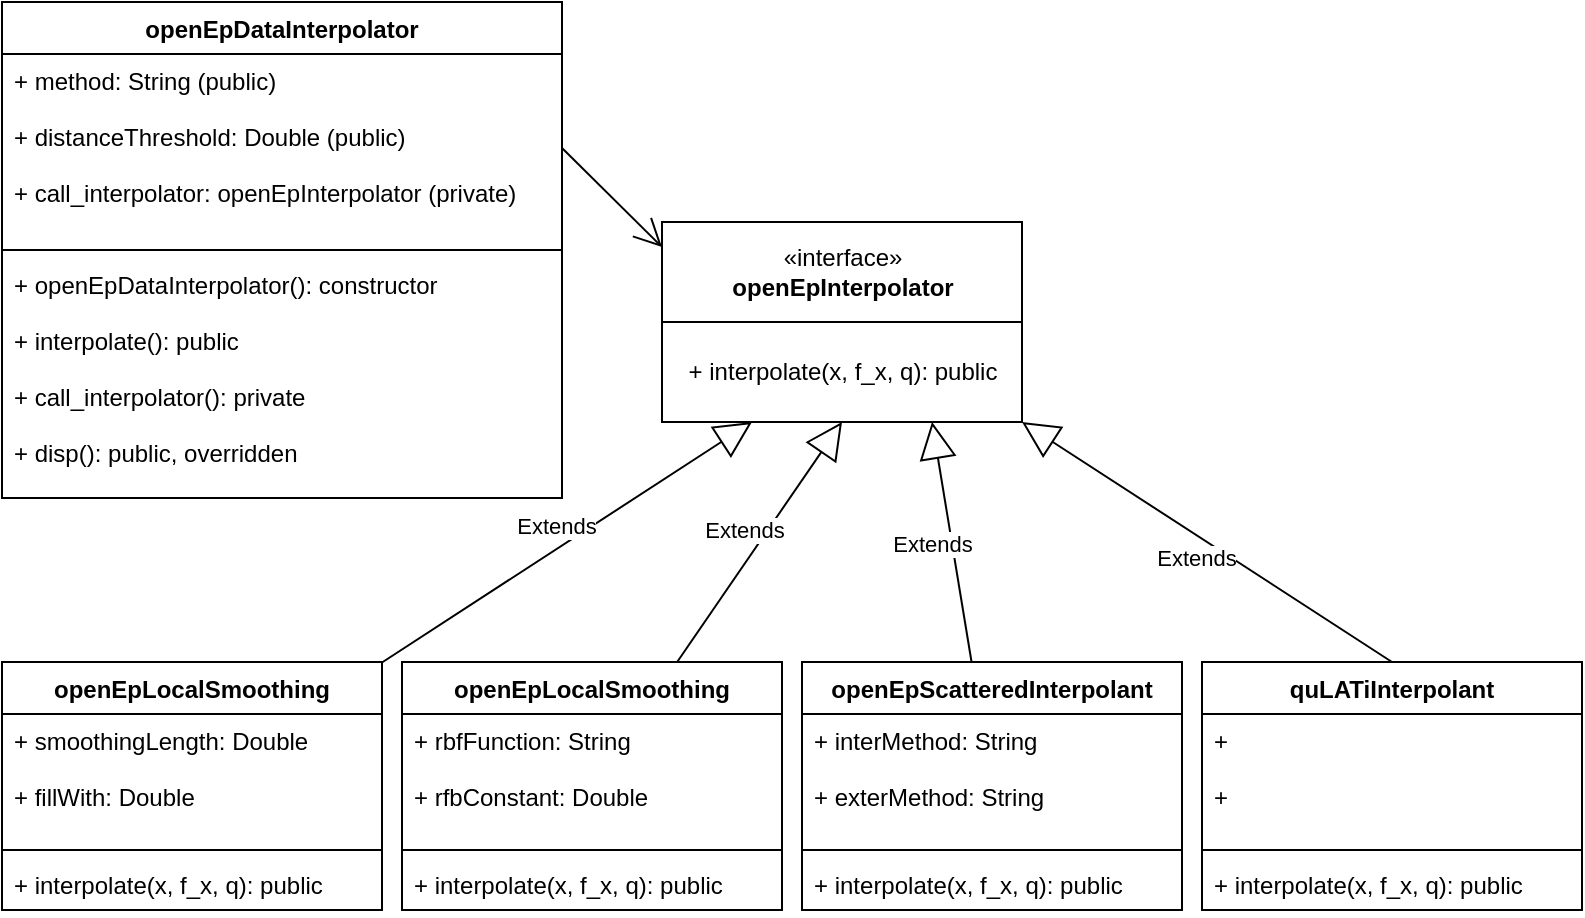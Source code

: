<mxfile version="14.8.3" type="github">
  <diagram id="jgYHGT9bPeA_kPWx9DmP" name="Page-1">
    <mxGraphModel dx="599" dy="727" grid="1" gridSize="10" guides="1" tooltips="1" connect="1" arrows="1" fold="1" page="1" pageScale="1" pageWidth="827" pageHeight="1169" math="0" shadow="0">
      <root>
        <mxCell id="0" />
        <mxCell id="1" parent="0" />
        <mxCell id="zvqzcq4YEUCvtmfPgBdI-1" value="openEpDataInterpolator" style="swimlane;fontStyle=1;align=center;verticalAlign=top;childLayout=stackLayout;horizontal=1;startSize=26;horizontalStack=0;resizeParent=1;resizeParentMax=0;resizeLast=0;collapsible=1;marginBottom=0;" parent="1" vertex="1">
          <mxGeometry x="20" y="150" width="280" height="248" as="geometry" />
        </mxCell>
        <mxCell id="zvqzcq4YEUCvtmfPgBdI-2" value="+ method: String (public)&#xa;&#xa;+ distanceThreshold: Double (public)&#xa;&#xa;+ call_interpolator: openEpInterpolator (private)" style="text;strokeColor=none;fillColor=none;align=left;verticalAlign=top;spacingLeft=4;spacingRight=4;overflow=hidden;rotatable=0;points=[[0,0.5],[1,0.5]];portConstraint=eastwest;" parent="zvqzcq4YEUCvtmfPgBdI-1" vertex="1">
          <mxGeometry y="26" width="280" height="94" as="geometry" />
        </mxCell>
        <mxCell id="zvqzcq4YEUCvtmfPgBdI-3" value="" style="line;strokeWidth=1;fillColor=none;align=left;verticalAlign=middle;spacingTop=-1;spacingLeft=3;spacingRight=3;rotatable=0;labelPosition=right;points=[];portConstraint=eastwest;" parent="zvqzcq4YEUCvtmfPgBdI-1" vertex="1">
          <mxGeometry y="120" width="280" height="8" as="geometry" />
        </mxCell>
        <mxCell id="zvqzcq4YEUCvtmfPgBdI-4" value="+ openEpDataInterpolator(): constructor&#xa;&#xa;+ interpolate(): public&#xa;&#xa;+ call_interpolator(): private&#xa;&#xa;+ disp(): public, overridden" style="text;strokeColor=none;fillColor=none;align=left;verticalAlign=top;spacingLeft=4;spacingRight=4;overflow=hidden;rotatable=0;points=[[0,0.5],[1,0.5]];portConstraint=eastwest;" parent="zvqzcq4YEUCvtmfPgBdI-1" vertex="1">
          <mxGeometry y="128" width="280" height="120" as="geometry" />
        </mxCell>
        <mxCell id="zvqzcq4YEUCvtmfPgBdI-5" value="openEpScatteredInterpolant" style="swimlane;fontStyle=1;align=center;verticalAlign=top;childLayout=stackLayout;horizontal=1;startSize=26;horizontalStack=0;resizeParent=1;resizeParentMax=0;resizeLast=0;collapsible=1;marginBottom=0;" parent="1" vertex="1">
          <mxGeometry x="420" y="480" width="190" height="124" as="geometry" />
        </mxCell>
        <mxCell id="zvqzcq4YEUCvtmfPgBdI-6" value="+ interMethod: String&#xa;&#xa;+ exterMethod: String" style="text;strokeColor=none;fillColor=none;align=left;verticalAlign=top;spacingLeft=4;spacingRight=4;overflow=hidden;rotatable=0;points=[[0,0.5],[1,0.5]];portConstraint=eastwest;" parent="zvqzcq4YEUCvtmfPgBdI-5" vertex="1">
          <mxGeometry y="26" width="190" height="64" as="geometry" />
        </mxCell>
        <mxCell id="zvqzcq4YEUCvtmfPgBdI-7" value="" style="line;strokeWidth=1;fillColor=none;align=left;verticalAlign=middle;spacingTop=-1;spacingLeft=3;spacingRight=3;rotatable=0;labelPosition=right;points=[];portConstraint=eastwest;" parent="zvqzcq4YEUCvtmfPgBdI-5" vertex="1">
          <mxGeometry y="90" width="190" height="8" as="geometry" />
        </mxCell>
        <mxCell id="zvqzcq4YEUCvtmfPgBdI-8" value="+ interpolate(x, f_x, q): public" style="text;strokeColor=none;fillColor=none;align=left;verticalAlign=top;spacingLeft=4;spacingRight=4;overflow=hidden;rotatable=0;points=[[0,0.5],[1,0.5]];portConstraint=eastwest;" parent="zvqzcq4YEUCvtmfPgBdI-5" vertex="1">
          <mxGeometry y="98" width="190" height="26" as="geometry" />
        </mxCell>
        <mxCell id="zvqzcq4YEUCvtmfPgBdI-9" value="openEpLocalSmoothing" style="swimlane;fontStyle=1;align=center;verticalAlign=top;childLayout=stackLayout;horizontal=1;startSize=26;horizontalStack=0;resizeParent=1;resizeParentMax=0;resizeLast=0;collapsible=1;marginBottom=0;" parent="1" vertex="1">
          <mxGeometry x="20" y="480" width="190" height="124" as="geometry" />
        </mxCell>
        <mxCell id="zvqzcq4YEUCvtmfPgBdI-10" value="+ smoothingLength: Double&#xa;&#xa;+ fillWith: Double" style="text;strokeColor=none;fillColor=none;align=left;verticalAlign=top;spacingLeft=4;spacingRight=4;overflow=hidden;rotatable=0;points=[[0,0.5],[1,0.5]];portConstraint=eastwest;" parent="zvqzcq4YEUCvtmfPgBdI-9" vertex="1">
          <mxGeometry y="26" width="190" height="64" as="geometry" />
        </mxCell>
        <mxCell id="zvqzcq4YEUCvtmfPgBdI-11" value="" style="line;strokeWidth=1;fillColor=none;align=left;verticalAlign=middle;spacingTop=-1;spacingLeft=3;spacingRight=3;rotatable=0;labelPosition=right;points=[];portConstraint=eastwest;" parent="zvqzcq4YEUCvtmfPgBdI-9" vertex="1">
          <mxGeometry y="90" width="190" height="8" as="geometry" />
        </mxCell>
        <mxCell id="zvqzcq4YEUCvtmfPgBdI-12" value="+ interpolate(x, f_x, q): public" style="text;strokeColor=none;fillColor=none;align=left;verticalAlign=top;spacingLeft=4;spacingRight=4;overflow=hidden;rotatable=0;points=[[0,0.5],[1,0.5]];portConstraint=eastwest;" parent="zvqzcq4YEUCvtmfPgBdI-9" vertex="1">
          <mxGeometry y="98" width="190" height="26" as="geometry" />
        </mxCell>
        <mxCell id="zvqzcq4YEUCvtmfPgBdI-13" value="openEpLocalSmoothing" style="swimlane;fontStyle=1;align=center;verticalAlign=top;childLayout=stackLayout;horizontal=1;startSize=26;horizontalStack=0;resizeParent=1;resizeParentMax=0;resizeLast=0;collapsible=1;marginBottom=0;" parent="1" vertex="1">
          <mxGeometry x="220" y="480" width="190" height="124" as="geometry" />
        </mxCell>
        <mxCell id="zvqzcq4YEUCvtmfPgBdI-14" value="+ rbfFunction: String&#xa;&#xa;+ rfbConstant: Double" style="text;strokeColor=none;fillColor=none;align=left;verticalAlign=top;spacingLeft=4;spacingRight=4;overflow=hidden;rotatable=0;points=[[0,0.5],[1,0.5]];portConstraint=eastwest;" parent="zvqzcq4YEUCvtmfPgBdI-13" vertex="1">
          <mxGeometry y="26" width="190" height="64" as="geometry" />
        </mxCell>
        <mxCell id="zvqzcq4YEUCvtmfPgBdI-15" value="" style="line;strokeWidth=1;fillColor=none;align=left;verticalAlign=middle;spacingTop=-1;spacingLeft=3;spacingRight=3;rotatable=0;labelPosition=right;points=[];portConstraint=eastwest;" parent="zvqzcq4YEUCvtmfPgBdI-13" vertex="1">
          <mxGeometry y="90" width="190" height="8" as="geometry" />
        </mxCell>
        <mxCell id="zvqzcq4YEUCvtmfPgBdI-16" value="+ interpolate(x, f_x, q): public" style="text;strokeColor=none;fillColor=none;align=left;verticalAlign=top;spacingLeft=4;spacingRight=4;overflow=hidden;rotatable=0;points=[[0,0.5],[1,0.5]];portConstraint=eastwest;" parent="zvqzcq4YEUCvtmfPgBdI-13" vertex="1">
          <mxGeometry y="98" width="190" height="26" as="geometry" />
        </mxCell>
        <mxCell id="zvqzcq4YEUCvtmfPgBdI-17" value="" style="endArrow=open;endFill=1;endSize=12;html=1;exitX=1;exitY=0.5;exitDx=0;exitDy=0;entryX=0;entryY=0.25;entryDx=0;entryDy=0;" parent="1" source="zvqzcq4YEUCvtmfPgBdI-2" target="zvqzcq4YEUCvtmfPgBdI-27" edge="1">
          <mxGeometry width="160" relative="1" as="geometry">
            <mxPoint x="270" y="510" as="sourcePoint" />
            <mxPoint x="442.07" y="182.012" as="targetPoint" />
            <Array as="points" />
          </mxGeometry>
        </mxCell>
        <mxCell id="zvqzcq4YEUCvtmfPgBdI-22" value="Extends" style="endArrow=block;endSize=16;endFill=0;html=1;entryX=0.25;entryY=1;entryDx=0;entryDy=0;" parent="1" source="zvqzcq4YEUCvtmfPgBdI-9" target="zvqzcq4YEUCvtmfPgBdI-33" edge="1">
          <mxGeometry y="10" width="160" relative="1" as="geometry">
            <mxPoint x="730" y="870" as="sourcePoint" />
            <mxPoint x="490" y="310" as="targetPoint" />
            <mxPoint as="offset" />
          </mxGeometry>
        </mxCell>
        <mxCell id="zvqzcq4YEUCvtmfPgBdI-34" value="Extends" style="endArrow=block;endSize=16;endFill=0;html=1;entryX=0.5;entryY=1;entryDx=0;entryDy=0;" parent="1" source="zvqzcq4YEUCvtmfPgBdI-13" target="zvqzcq4YEUCvtmfPgBdI-33" edge="1">
          <mxGeometry y="10" width="160" relative="1" as="geometry">
            <mxPoint x="269.108" y="490" as="sourcePoint" />
            <mxPoint x="550" y="320" as="targetPoint" />
            <mxPoint as="offset" />
          </mxGeometry>
        </mxCell>
        <mxCell id="zvqzcq4YEUCvtmfPgBdI-35" value="Extends" style="endArrow=block;endSize=16;endFill=0;html=1;entryX=0.75;entryY=1;entryDx=0;entryDy=0;" parent="1" source="zvqzcq4YEUCvtmfPgBdI-5" target="zvqzcq4YEUCvtmfPgBdI-33" edge="1">
          <mxGeometry y="10" width="160" relative="1" as="geometry">
            <mxPoint x="468.085" y="490" as="sourcePoint" />
            <mxPoint x="550" y="270" as="targetPoint" />
            <mxPoint as="offset" />
          </mxGeometry>
        </mxCell>
        <mxCell id="zvqzcq4YEUCvtmfPgBdI-36" value="" style="group" parent="1" vertex="1" connectable="0">
          <mxGeometry x="350" y="260" width="180" height="100" as="geometry" />
        </mxCell>
        <mxCell id="zvqzcq4YEUCvtmfPgBdI-27" value="«interface»&lt;br&gt;&lt;b&gt;openEpInterpolator&lt;/b&gt;" style="html=1;" parent="zvqzcq4YEUCvtmfPgBdI-36" vertex="1">
          <mxGeometry width="180" height="50" as="geometry" />
        </mxCell>
        <mxCell id="zvqzcq4YEUCvtmfPgBdI-33" value="&lt;span style=&quot;text-align: left&quot;&gt;+ interpolate(x, f_x, q): public&lt;/span&gt;" style="html=1;" parent="zvqzcq4YEUCvtmfPgBdI-36" vertex="1">
          <mxGeometry y="50" width="180" height="50" as="geometry" />
        </mxCell>
        <mxCell id="4owkeiqQ8d7qHkTqZ-NT-1" value="quLATiInterpolant" style="swimlane;fontStyle=1;align=center;verticalAlign=top;childLayout=stackLayout;horizontal=1;startSize=26;horizontalStack=0;resizeParent=1;resizeParentMax=0;resizeLast=0;collapsible=1;marginBottom=0;" vertex="1" parent="1">
          <mxGeometry x="620" y="480" width="190" height="124" as="geometry" />
        </mxCell>
        <mxCell id="4owkeiqQ8d7qHkTqZ-NT-2" value="+&#xa;&#xa;+" style="text;strokeColor=none;fillColor=none;align=left;verticalAlign=top;spacingLeft=4;spacingRight=4;overflow=hidden;rotatable=0;points=[[0,0.5],[1,0.5]];portConstraint=eastwest;" vertex="1" parent="4owkeiqQ8d7qHkTqZ-NT-1">
          <mxGeometry y="26" width="190" height="64" as="geometry" />
        </mxCell>
        <mxCell id="4owkeiqQ8d7qHkTqZ-NT-3" value="" style="line;strokeWidth=1;fillColor=none;align=left;verticalAlign=middle;spacingTop=-1;spacingLeft=3;spacingRight=3;rotatable=0;labelPosition=right;points=[];portConstraint=eastwest;" vertex="1" parent="4owkeiqQ8d7qHkTqZ-NT-1">
          <mxGeometry y="90" width="190" height="8" as="geometry" />
        </mxCell>
        <mxCell id="4owkeiqQ8d7qHkTqZ-NT-4" value="+ interpolate(x, f_x, q): public" style="text;strokeColor=none;fillColor=none;align=left;verticalAlign=top;spacingLeft=4;spacingRight=4;overflow=hidden;rotatable=0;points=[[0,0.5],[1,0.5]];portConstraint=eastwest;" vertex="1" parent="4owkeiqQ8d7qHkTqZ-NT-1">
          <mxGeometry y="98" width="190" height="26" as="geometry" />
        </mxCell>
        <mxCell id="4owkeiqQ8d7qHkTqZ-NT-5" value="Extends" style="endArrow=block;endSize=16;endFill=0;html=1;entryX=1;entryY=1;entryDx=0;entryDy=0;exitX=0.5;exitY=0;exitDx=0;exitDy=0;" edge="1" parent="1" source="4owkeiqQ8d7qHkTqZ-NT-1" target="zvqzcq4YEUCvtmfPgBdI-33">
          <mxGeometry y="10" width="160" relative="1" as="geometry">
            <mxPoint x="514.78" y="490" as="sourcePoint" />
            <mxPoint x="495" y="370" as="targetPoint" />
            <mxPoint as="offset" />
          </mxGeometry>
        </mxCell>
      </root>
    </mxGraphModel>
  </diagram>
</mxfile>
